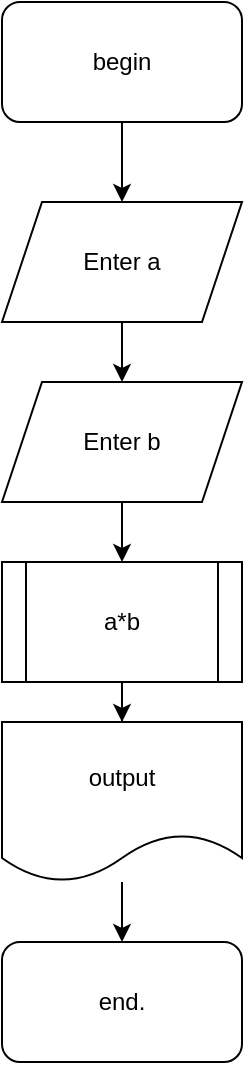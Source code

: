 <mxfile version="16.4.7" type="github">
  <diagram id="2Wd-jzU9dBFdNbqfC7qS" name="Page-1">
    <mxGraphModel dx="942" dy="614" grid="1" gridSize="10" guides="1" tooltips="1" connect="1" arrows="1" fold="1" page="1" pageScale="1" pageWidth="827" pageHeight="1169" math="0" shadow="0">
      <root>
        <mxCell id="0" />
        <mxCell id="1" parent="0" />
        <mxCell id="Q6nM3NHGPOzzycXuOeBE-3" value="" style="edgeStyle=orthogonalEdgeStyle;rounded=0;orthogonalLoop=1;jettySize=auto;html=1;" edge="1" parent="1" source="Q6nM3NHGPOzzycXuOeBE-1" target="Q6nM3NHGPOzzycXuOeBE-2">
          <mxGeometry relative="1" as="geometry" />
        </mxCell>
        <mxCell id="Q6nM3NHGPOzzycXuOeBE-1" value="begin" style="rounded=1;whiteSpace=wrap;html=1;" vertex="1" parent="1">
          <mxGeometry x="270" y="20" width="120" height="60" as="geometry" />
        </mxCell>
        <mxCell id="Q6nM3NHGPOzzycXuOeBE-5" value="" style="edgeStyle=orthogonalEdgeStyle;rounded=0;orthogonalLoop=1;jettySize=auto;html=1;" edge="1" parent="1" source="Q6nM3NHGPOzzycXuOeBE-2" target="Q6nM3NHGPOzzycXuOeBE-4">
          <mxGeometry relative="1" as="geometry" />
        </mxCell>
        <mxCell id="Q6nM3NHGPOzzycXuOeBE-2" value="Enter a" style="shape=parallelogram;perimeter=parallelogramPerimeter;whiteSpace=wrap;html=1;fixedSize=1;" vertex="1" parent="1">
          <mxGeometry x="270" y="120" width="120" height="60" as="geometry" />
        </mxCell>
        <mxCell id="Q6nM3NHGPOzzycXuOeBE-7" value="" style="edgeStyle=orthogonalEdgeStyle;rounded=0;orthogonalLoop=1;jettySize=auto;html=1;" edge="1" parent="1" source="Q6nM3NHGPOzzycXuOeBE-4" target="Q6nM3NHGPOzzycXuOeBE-6">
          <mxGeometry relative="1" as="geometry" />
        </mxCell>
        <mxCell id="Q6nM3NHGPOzzycXuOeBE-4" value="Enter b" style="shape=parallelogram;perimeter=parallelogramPerimeter;whiteSpace=wrap;html=1;fixedSize=1;" vertex="1" parent="1">
          <mxGeometry x="270" y="210" width="120" height="60" as="geometry" />
        </mxCell>
        <mxCell id="Q6nM3NHGPOzzycXuOeBE-9" value="" style="edgeStyle=orthogonalEdgeStyle;rounded=0;orthogonalLoop=1;jettySize=auto;html=1;" edge="1" parent="1" source="Q6nM3NHGPOzzycXuOeBE-6" target="Q6nM3NHGPOzzycXuOeBE-8">
          <mxGeometry relative="1" as="geometry" />
        </mxCell>
        <mxCell id="Q6nM3NHGPOzzycXuOeBE-6" value="a*b" style="shape=process;whiteSpace=wrap;html=1;backgroundOutline=1;" vertex="1" parent="1">
          <mxGeometry x="270" y="300" width="120" height="60" as="geometry" />
        </mxCell>
        <mxCell id="Q6nM3NHGPOzzycXuOeBE-11" value="" style="edgeStyle=orthogonalEdgeStyle;rounded=0;orthogonalLoop=1;jettySize=auto;html=1;" edge="1" parent="1" source="Q6nM3NHGPOzzycXuOeBE-8" target="Q6nM3NHGPOzzycXuOeBE-10">
          <mxGeometry relative="1" as="geometry" />
        </mxCell>
        <mxCell id="Q6nM3NHGPOzzycXuOeBE-8" value="output" style="shape=document;whiteSpace=wrap;html=1;boundedLbl=1;" vertex="1" parent="1">
          <mxGeometry x="270" y="380" width="120" height="80" as="geometry" />
        </mxCell>
        <mxCell id="Q6nM3NHGPOzzycXuOeBE-10" value="end." style="rounded=1;whiteSpace=wrap;html=1;" vertex="1" parent="1">
          <mxGeometry x="270" y="490" width="120" height="60" as="geometry" />
        </mxCell>
      </root>
    </mxGraphModel>
  </diagram>
</mxfile>
